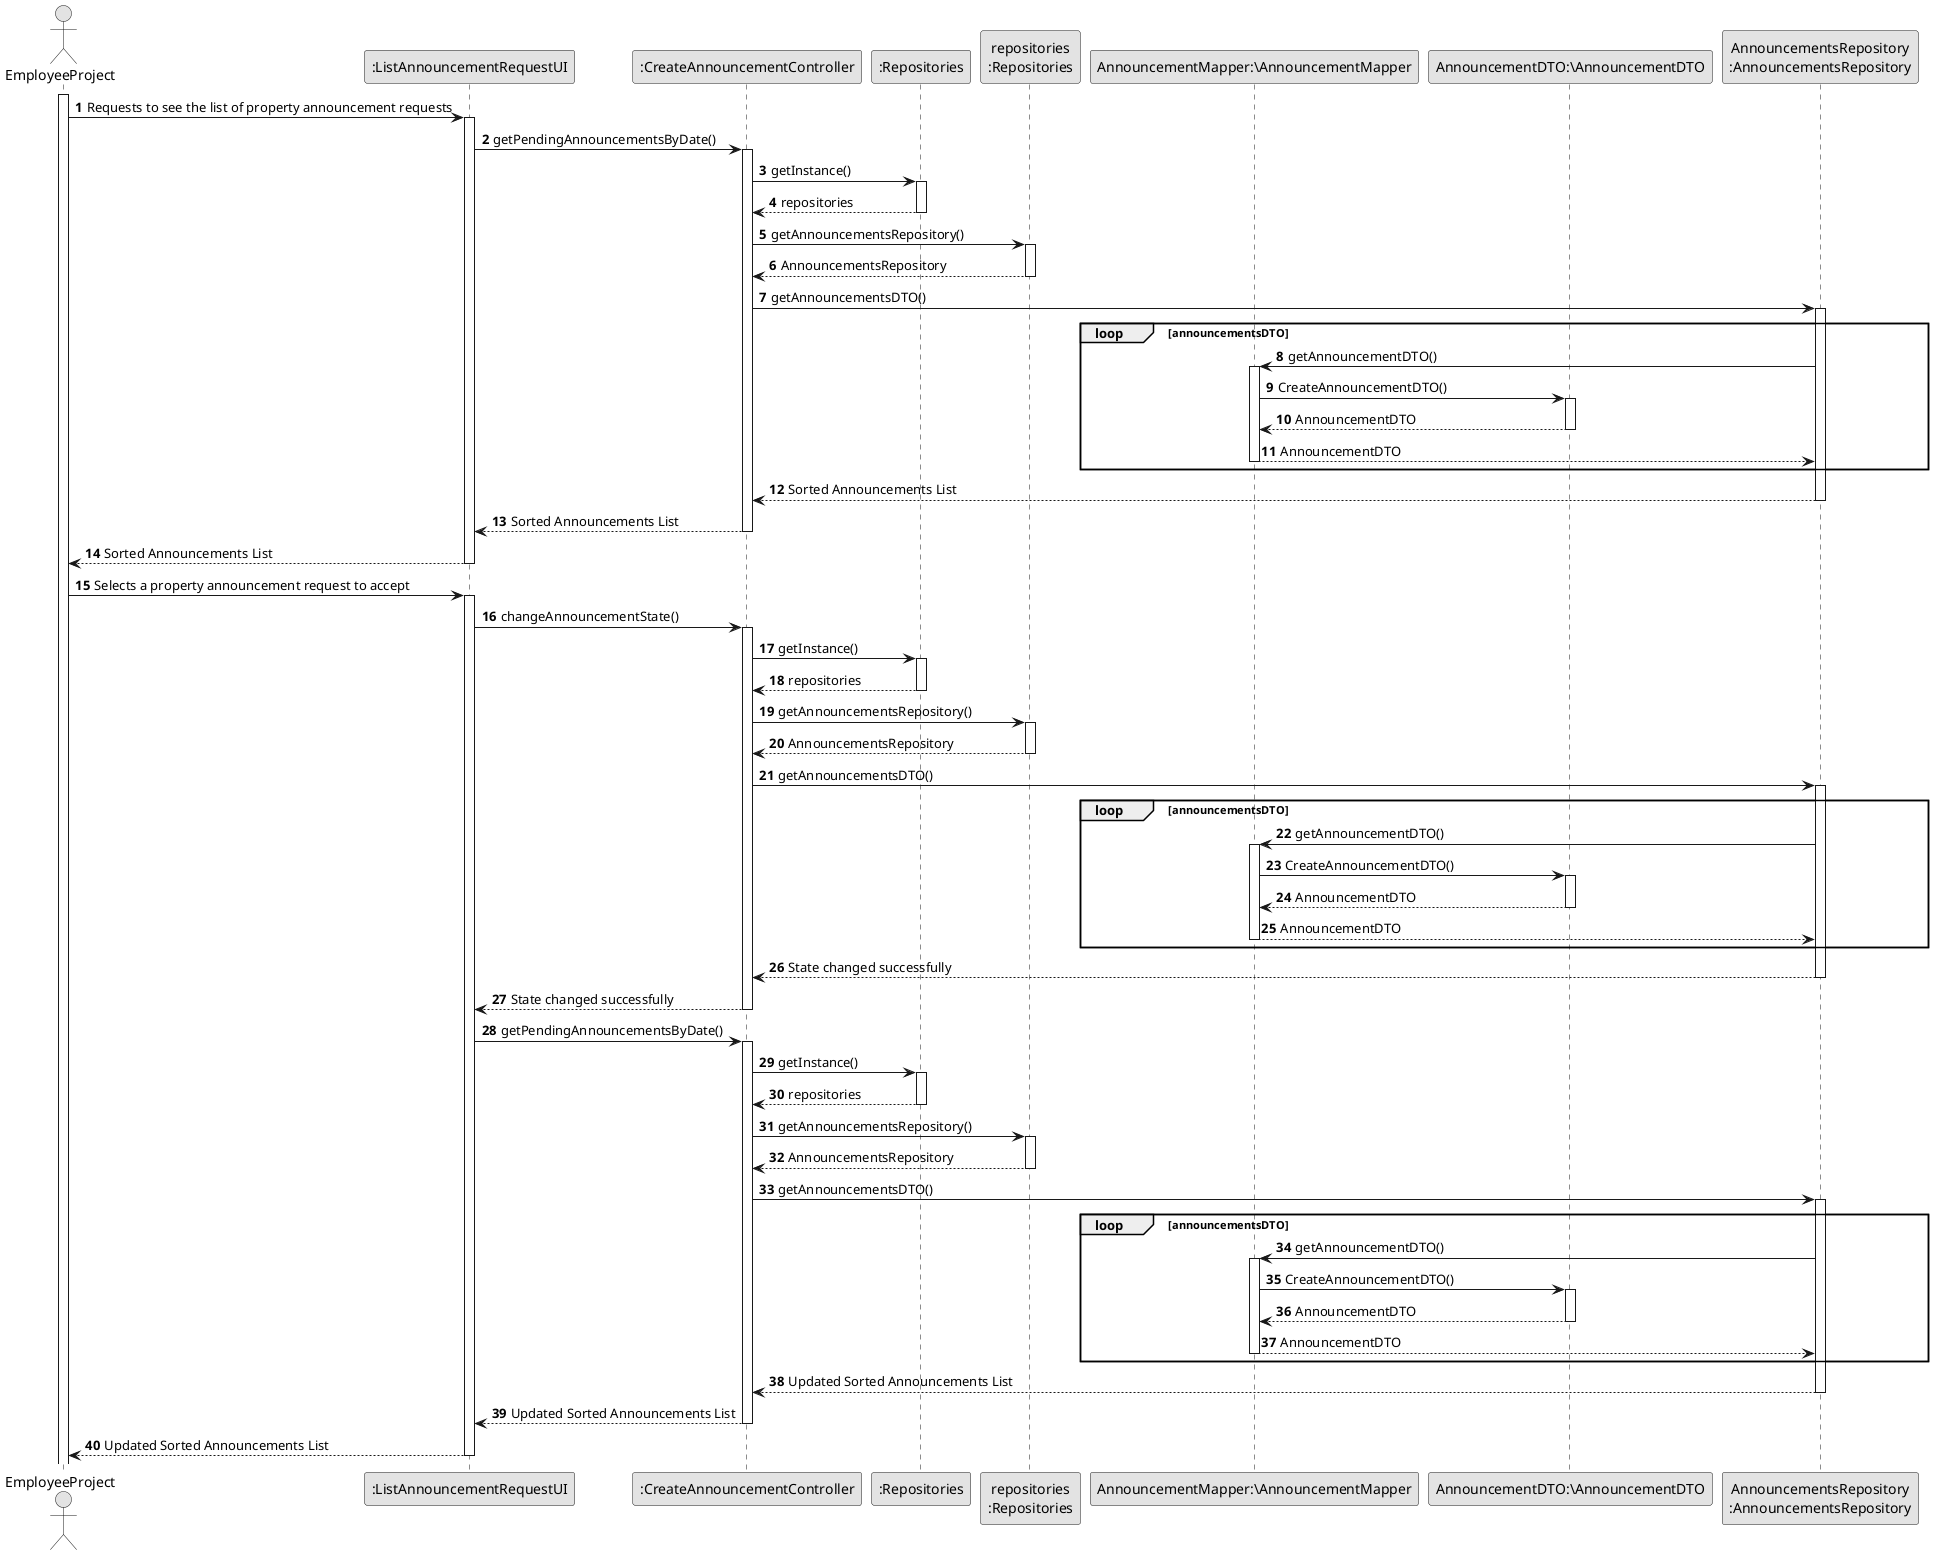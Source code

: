 @startuml
skinparam monochrome true
skinparam packageStyle rectangle
skinparam shadowing false

autonumber

'hide footbox
actor "EmployeeProject" as User
participant ":ListAnnouncementRequestUI" as UI
participant ":CreateAnnouncementController" as CTRL
participant ":Repositories" as RepositorySingleton
participant "repositories\n:Repositories" as PLAT
participant "AnnouncementMapper:\AnnouncementMapper" as Mapper
participant "AnnouncementDTO:\AnnouncementDTO" as DTO
participant "AnnouncementsRepository\n:AnnouncementsRepository" as REPO


activate User

User -> UI : Requests to see the list of property announcement requests
activate UI

UI -> CTRL : getPendingAnnouncementsByDate()
activate CTRL

            CTRL -> RepositorySingleton : getInstance()
            activate RepositorySingleton

                RepositorySingleton --> CTRL: repositories
            deactivate RepositorySingleton

            CTRL -> PLAT : getAnnouncementsRepository()
            activate PLAT



                PLAT --> CTRL: AnnouncementsRepository
            deactivate PLAT

            CTRL -> REPO : getAnnouncementsDTO()
            loop announcementsDTO
            activate REPO
              REPO->Mapper:getAnnouncementDTO()
            activate Mapper

            Mapper->DTO:CreateAnnouncementDTO()

            activate DTO
            DTO-->Mapper:AnnouncementDTO
            deactivate DTO
            Mapper-->REPO:AnnouncementDTO
            deactivate Mapper
            end
                REPO --> CTRL : Sorted Announcements List
            deactivate REPO

CTRL --> UI : Sorted Announcements List
deactivate CTRL

UI --> User : Sorted Announcements List
deactivate UI

User -> UI : Selects a property announcement request to accept
activate UI

UI -> CTRL : changeAnnouncementState()
activate CTRL

            CTRL -> RepositorySingleton : getInstance()
            activate RepositorySingleton

                RepositorySingleton --> CTRL: repositories
            deactivate RepositorySingleton

            CTRL -> PLAT : getAnnouncementsRepository()
            activate PLAT



                PLAT --> CTRL: AnnouncementsRepository
            deactivate PLAT

            CTRL -> REPO : getAnnouncementsDTO()
            loop announcementsDTO
            activate REPO
              REPO->Mapper:getAnnouncementDTO()
            activate Mapper

            Mapper->DTO:CreateAnnouncementDTO()

            activate DTO
            DTO-->Mapper:AnnouncementDTO
            deactivate DTO
            Mapper-->REPO:AnnouncementDTO
            deactivate Mapper
            end
                REPO --> CTRL : State changed successfully
            deactivate REPO

CTRL --> UI : State changed successfully
deactivate CTRL

UI -> CTRL : getPendingAnnouncementsByDate()
activate CTRL

            CTRL -> RepositorySingleton : getInstance()
            activate RepositorySingleton

                RepositorySingleton --> CTRL: repositories
            deactivate RepositorySingleton

            CTRL -> PLAT : getAnnouncementsRepository()
            activate PLAT



                PLAT --> CTRL: AnnouncementsRepository
            deactivate PLAT

            CTRL -> REPO : getAnnouncementsDTO()
            loop announcementsDTO
            activate REPO
              REPO->Mapper:getAnnouncementDTO()
            activate Mapper

            Mapper->DTO:CreateAnnouncementDTO()

            activate DTO
            DTO-->Mapper:AnnouncementDTO
            deactivate DTO
            Mapper-->REPO:AnnouncementDTO
            deactivate Mapper
            end
                REPO --> CTRL : Updated Sorted Announcements List
            deactivate REPO

CTRL --> UI : Updated Sorted Announcements List
deactivate CTRL

UI --> User : Updated Sorted Announcements List
deactivate UI

@enduml
